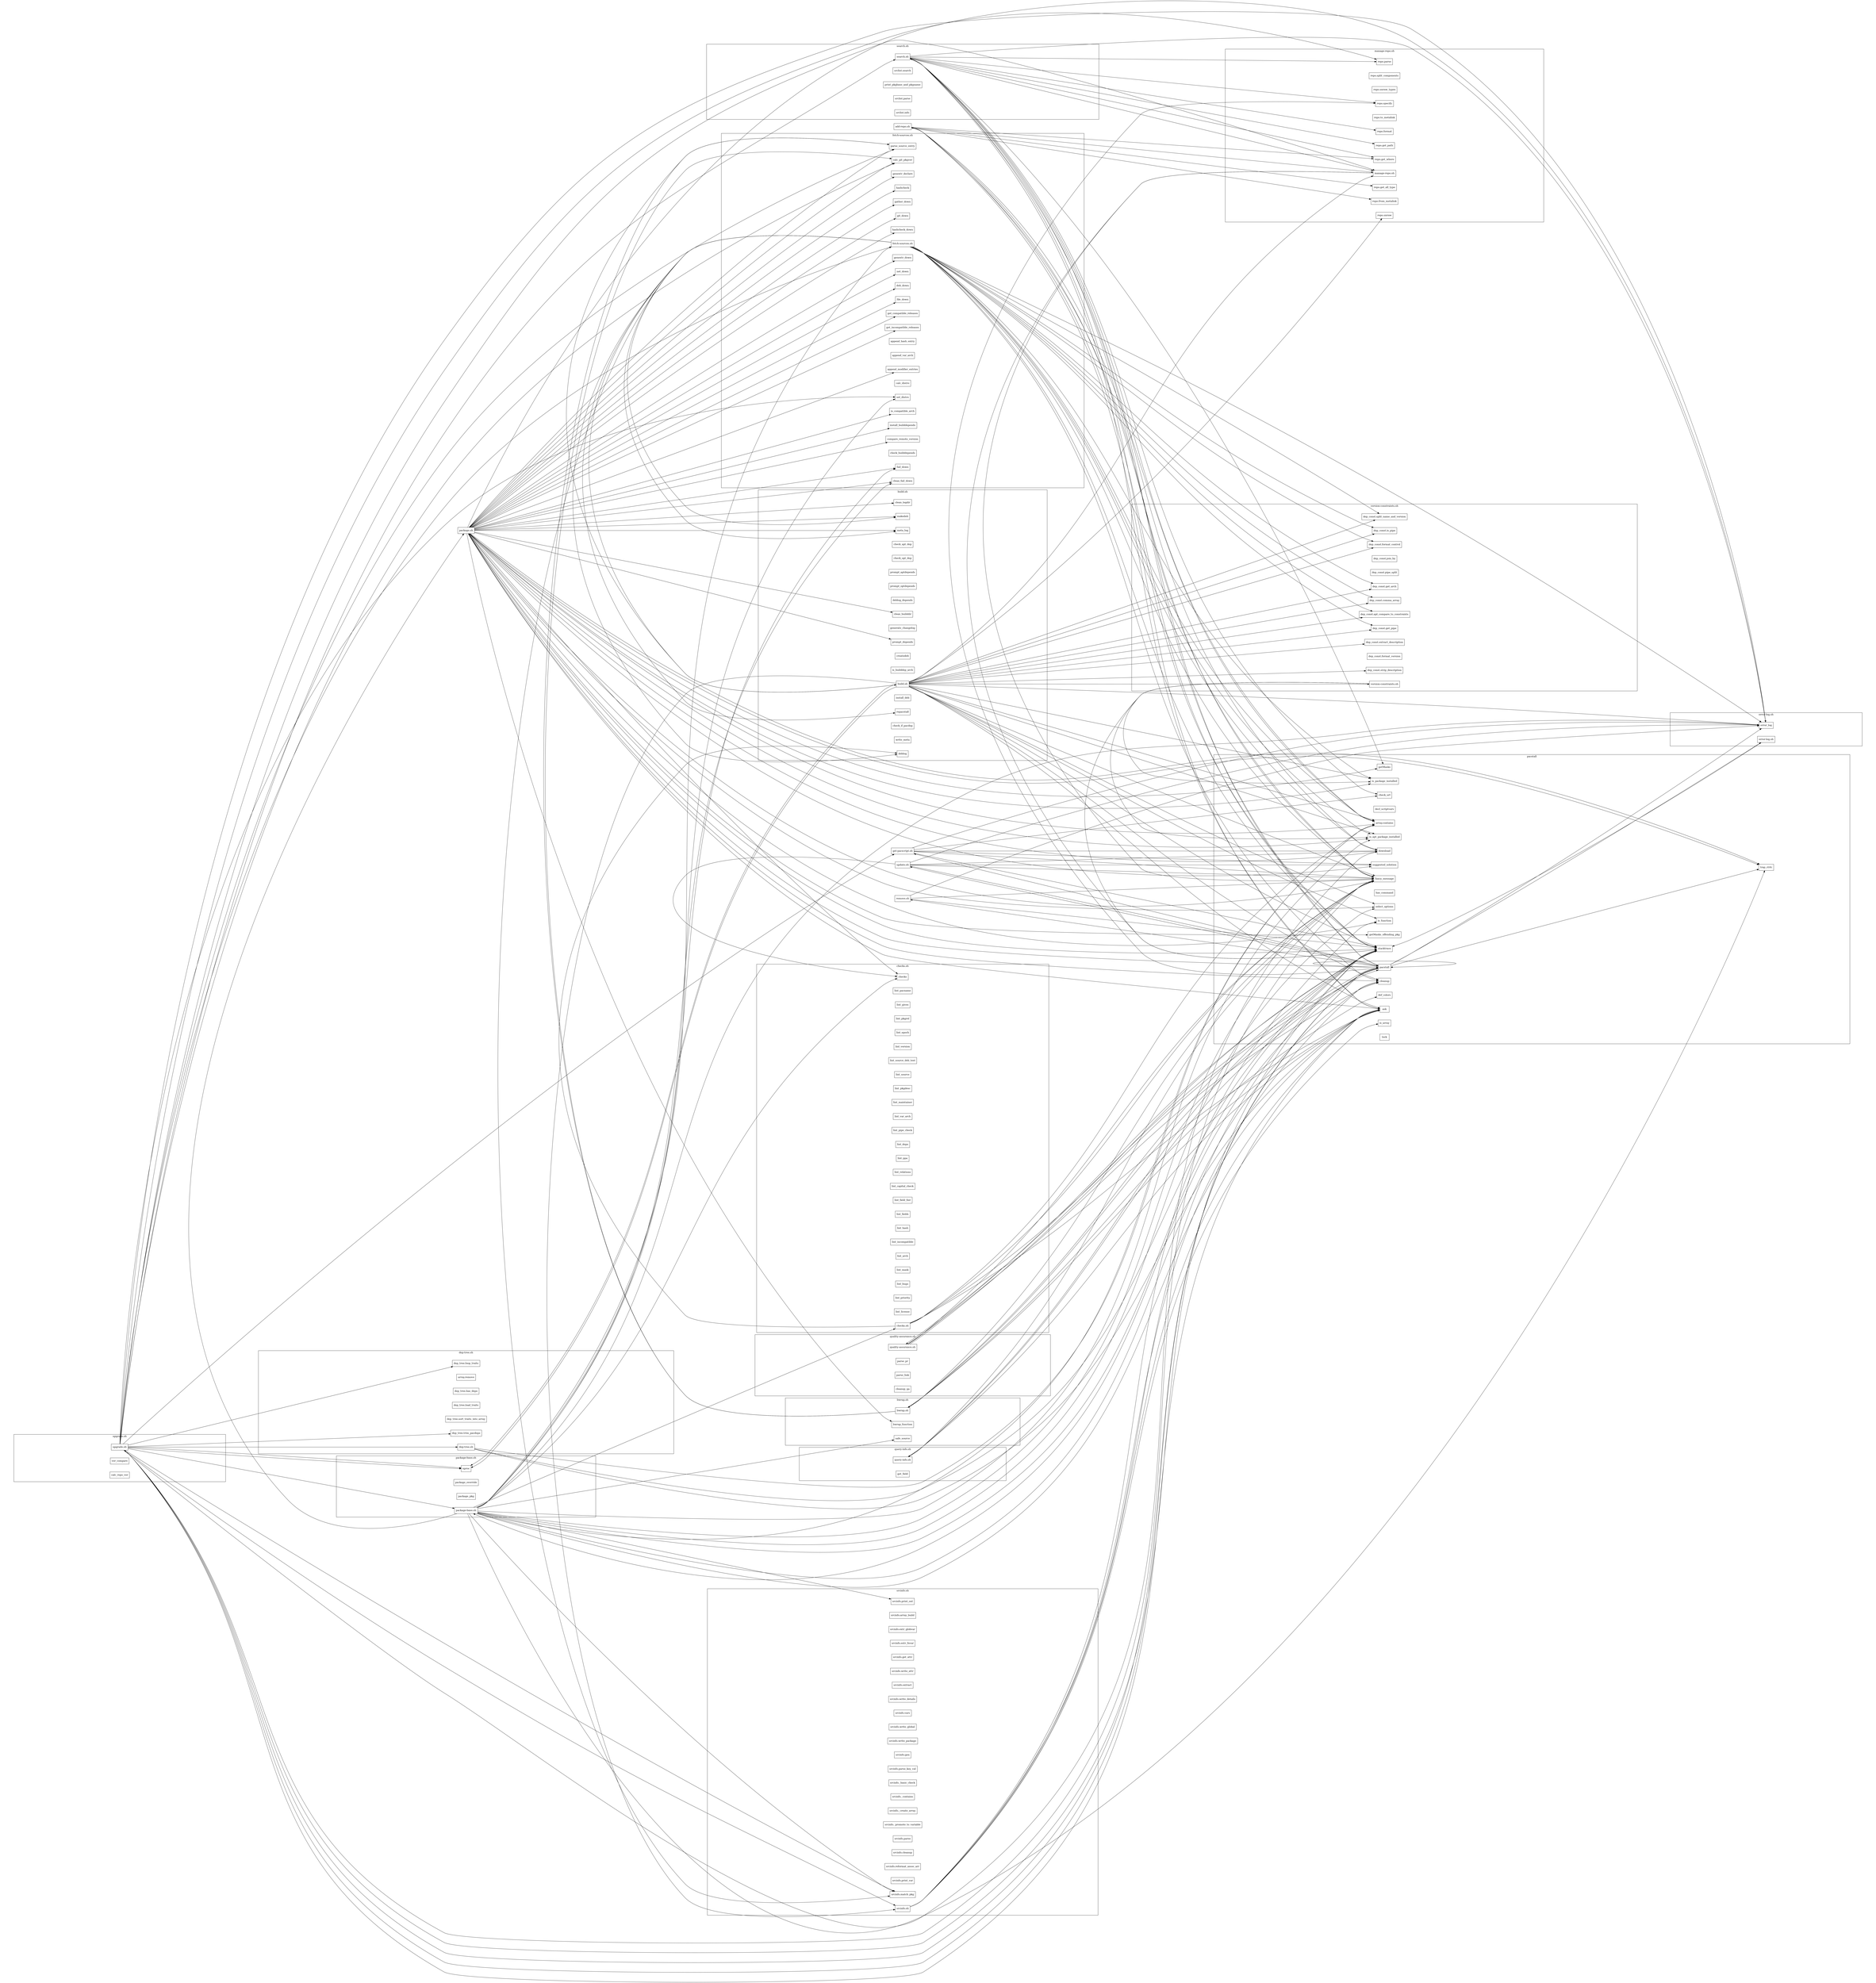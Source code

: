 digraph FunctionCalls {
rankdir=LR;
node [shape=box];
size="150,150!";
ratio=fill;

    subgraph cluster_fetchsources {
        label = "fetch-sources.sh";
        "fetch-sources.sh";         "parse_source_entry";        "calc_git_pkgver";        "genextr_declare";        "clean_fail_down";        "hashcheck";        "fail_down";        "gather_down";        "git_down";        "net_down";        "hashcheck_down";        "genextr_down";        "deb_down";        "file_down";        "append_hash_entry";        "append_var_arch";        "append_modifier_entries";        "calc_distro";        "set_distro";        "get_compatible_releases";        "get_incompatible_releases";        "is_compatible_arch";        "check_builddepends";        "install_builddepends";        "compare_remote_version";    }

    subgraph cluster_upgrade {
        label = "upgrade.sh";
        "upgrade.sh";         "ver_compare";        "calc_repo_ver";    }

    subgraph cluster_versionconstraints {
        label = "version-constraints.sh";
        "version-constraints.sh";         "dep_const.apt_compare_to_constraints";        "dep_const.get_arch";        "dep_const.join_by";        "dep_const.pipe_split";        "dep_const.comma_array";        "dep_const.split_name_and_version";        "dep_const.get_pipe";        "dep_const.strip_description";        "dep_const.extract_description";        "dep_const.format_version";        "dep_const.is_pipe";        "dep_const.format_control";    }

    subgraph cluster_managerepo {
        label = "manage-repo.sh";
        "manage-repo.sh";         "repo.split_components";        "repo.unraw_types";        "repo.unraw";        "repo.to_metalink";        "repo.from_metalink";        "repo.get_where";        "repo.get_all_type";        "repo.get_path";        "repo.specify";        "repo.parse";        "repo.format";    }

    subgraph cluster_pacstall {
        label = "pacstall";
        "pacstall";         "def_colors";        "fancy_message";        "decl_scriptvars";        "cleanup";        "stacktrace";        "ask";        "suggested_solution";        "check_url";        "has_command";        "download";        "select_options";        "is_package_installed";        "is_apt_package_installed";        "is_array";        "is_function";        "array.contains";        "getMasks";        "getMasks_offending_pkg";        "lock";        "trap_ctrlc";    }

    subgraph cluster_search {
        label = "search.sh";
        "search.sh";         "srclist.search";        "print_pkgbase_and_pkgname";        "srclist.parse";        "srclist.info";    }

    subgraph cluster_deptree {
        label = "dep-tree.sh";
        "dep-tree.sh";         "array.remove";        "dep_tree.has_deps";        "dep_tree.load_traits";        "dep_tree.sort_traits_into_array";        "dep_tree.loop_traits";        "dep_tree.trim_pacdeps";    }

    subgraph cluster_packagebase {
        label = "package-base.sh";
        "package-base.sh";         "trap_ctrlc";        "package_override";        "package_pkg";        "nproc";        "nproc";    }

    subgraph cluster_build {
        label = "build.sh";
        "build.sh";         "deblog";        "clean_builddir";        "check_apt_dep";        "check_opt_dep";        "prompt_aptdepends";        "prompt_optdepends";        "deblog_depends";        "prompt_depends";        "generate_changelog";        "clean_logdir";        "createdeb";        "is_builddep_arch";        "makedeb";        "install_deb";        "repacstall";        "check_if_pacdep";        "write_meta";        "meta_log";    }

    subgraph cluster_qualityassurance {
        label = "quality-assurance.sh";
        "quality-assurance.sh";         "parse_pr";        "parse_link";        "cleanup_qa";    }

    subgraph cluster_errorlog {
        label = "error-log.sh";
        "error-log.sh";         "error_log";    }

    subgraph cluster_checks {
        label = "checks.sh";
        "checks.sh";         "lint_pacname";        "lint_gives";        "lint_pkgrel";        "lint_epoch";        "lint_version";        "lint_source_deb_test";        "lint_source";        "lint_pkgdesc";        "lint_maintainer";        "lint_var_arch";        "lint_pipe_check";        "lint_deps";        "lint_ppa";        "lint_relations";        "lint_capital_check";        "lint_field_fmt";        "lint_fields";        "lint_hash";        "lint_incompatible";        "lint_arch";        "lint_mask";        "lint_bugs";        "lint_priority";        "lint_license";        "checks";    }

    subgraph cluster_bwrap {
        label = "bwrap.sh";
        "bwrap.sh";         "safe_source";        "bwrap_function";    }

    subgraph cluster_srcinfo {
        label = "srcinfo.sh";
        "srcinfo.sh";         "srcinfo.array_build";        "srcinfo.extr_globvar";        "srcinfo.extr_fnvar";        "srcinfo.get_attr";        "srcinfo.write_attr";        "srcinfo.extract";        "srcinfo.write_details";        "srcinfo.vars";        "srcinfo.write_global";        "srcinfo.write_package";        "srcinfo.gen";        "srcinfo.parse_key_val";        "srcinfo._basic_check";        "srcinfo._contains";        "srcinfo._create_array";        "srcinfo._promote_to_variable";        "srcinfo.parse";        "srcinfo.cleanup";        "srcinfo.reformat_assoc_arr";        "srcinfo.print_var";        "srcinfo.match_pkg";        "srcinfo.print_out";    }

    subgraph cluster_queryinfo {
        label = "query-info.sh";
        "query-info.sh";         "get_field";    }

    "bwrap.sh" -> "def_colors";
    "add-repo.sh" -> "fancy_message";
    "build.sh" -> "fancy_message";
    "bwrap.sh" -> "fancy_message";
    "checks.sh" -> "fancy_message";
    "fetch-sources.sh" -> "fancy_message";
    "get-pacscript.sh" -> "fancy_message";
    "manage-repo.sh" -> "fancy_message";
    "package-base.sh" -> "fancy_message";
    "package.sh" -> "fancy_message";
    "quality-assurance.sh" -> "fancy_message";
    "query-info.sh" -> "fancy_message";
    "remove.sh" -> "fancy_message";
    "search.sh" -> "fancy_message";
    "update.sh" -> "fancy_message";
    "upgrade.sh" -> "fancy_message";
    "build.sh" -> "cleanup";
    "fetch-sources.sh" -> "cleanup";
    "package-base.sh" -> "cleanup";
    "package.sh" -> "cleanup";
    "quality-assurance.sh" -> "cleanup";
    "srcinfo.sh" -> "cleanup";
    "add-repo.sh" -> "stacktrace";
    "build.sh" -> "stacktrace";
    "bwrap.sh" -> "stacktrace";
    "checks.sh" -> "stacktrace";
    "dep-tree.sh" -> "stacktrace";
    "error-log.sh" -> "stacktrace";
    "fetch-sources.sh" -> "stacktrace";
    "get-pacscript.sh" -> "stacktrace";
    "manage-repo.sh" -> "stacktrace";
    "package-base.sh" -> "stacktrace";
    "package.sh" -> "stacktrace";
    "quality-assurance.sh" -> "stacktrace";
    "query-info.sh" -> "stacktrace";
    "remove.sh" -> "stacktrace";
    "search.sh" -> "stacktrace";
    "srcinfo.sh" -> "stacktrace";
    "upgrade.sh" -> "stacktrace";
    "version-constraints.sh" -> "stacktrace";
    "add-repo.sh" -> "ask";
    "build.sh" -> "ask";
    "bwrap.sh" -> "ask";
    "checks.sh" -> "ask";
    "dep-tree.sh" -> "ask";
    "package-base.sh" -> "ask";
    "package.sh" -> "ask";
    "query-info.sh" -> "ask";
    "search.sh" -> "ask";
    "srcinfo.sh" -> "ask";
    "upgrade.sh" -> "ask";
    "get-pacscript.sh" -> "suggested_solution";
    "package.sh" -> "suggested_solution";
    "update.sh" -> "suggested_solution";
    "get-pacscript.sh" -> "check_url";
    "search.sh" -> "check_url";
    "fetch-sources.sh" -> "download";
    "get-pacscript.sh" -> "download";
    "package.sh" -> "download";
    "search.sh" -> "download";
    "update.sh" -> "download";
    "upgrade.sh" -> "download";
    "build.sh" -> "select_options";
    "package-base.sh" -> "select_options";
    "package.sh" -> "select_options";
    "build.sh" -> "is_package_installed";
    "fetch-sources.sh" -> "is_package_installed";
    "package.sh" -> "is_package_installed";
    "version-constraints.sh" -> "is_package_installed";
    "build.sh" -> "is_apt_package_installed";
    "fetch-sources.sh" -> "is_apt_package_installed";
    "package-base.sh" -> "is_apt_package_installed";
    "package.sh" -> "is_apt_package_installed";
    "version-constraints.sh" -> "is_apt_package_installed";
    "srcinfo.sh" -> "is_array";
    "build.sh" -> "is_function";
    "package.sh" -> "is_function";
    "srcinfo.sh" -> "is_function";
    "add-repo.sh" -> "array.contains";
    "build.sh" -> "array.contains";
    "checks.sh" -> "array.contains";
    "dep-tree.sh" -> "array.contains";
    "fetch-sources.sh" -> "array.contains";
    "package-base.sh" -> "array.contains";
    "package.sh" -> "array.contains";
    "search.sh" -> "array.contains";
    "package.sh" -> "getMasks";
    "search.sh" -> "getMasks";
    "package.sh" -> "getMasks_offending_pkg";
    "package-base.sh" -> "trap_ctrlc";
    "package.sh" -> "trap_ctrlc";
    "checks.sh" -> "deblog";
    "fetch-sources.sh" -> "deblog";
    "package.sh" -> "clean_builddir";
    "package.sh" -> "prompt_depends";
    "package.sh" -> "clean_logdir";
    "fetch-sources.sh" -> "makedeb";
    "package.sh" -> "makedeb";
    "fetch-sources.sh" -> "repacstall";
    "fetch-sources.sh" -> "meta_log";
    "package.sh" -> "meta_log";
    "package-base.sh" -> "safe_source";
    "package.sh" -> "bwrap_function";
    "package-base.sh" -> "checks";
    "package.sh" -> "checks";
    "update.sh" -> "checks";
    "upgrade.sh" -> "dep_tree.loop_traits";
    "upgrade.sh" -> "dep_tree.trim_pacdeps";
    "pacstall" -> "error_log";
    "build.sh" -> "error_log";
    "fetch-sources.sh" -> "error_log";
    "get-pacscript.sh" -> "error_log";
    "package-base.sh" -> "error_log";
    "package.sh" -> "error_log";
    "remove.sh" -> "error_log";
    "search.sh" -> "error_log";
    "update.sh" -> "error_log";
    "upgrade.sh" -> "error_log";
    "build.sh" -> "parse_source_entry";
    "bwrap.sh" -> "parse_source_entry";
    "package.sh" -> "parse_source_entry";
    "upgrade.sh" -> "parse_source_entry";
    "bwrap.sh" -> "calc_git_pkgver";
    "package.sh" -> "calc_git_pkgver";
    "upgrade.sh" -> "calc_git_pkgver";
    "package.sh" -> "genextr_declare";
    "package-base.sh" -> "clean_fail_down";
    "package.sh" -> "clean_fail_down";
    "package.sh" -> "hashcheck";
    "package-base.sh" -> "fail_down";
    "package.sh" -> "fail_down";
    "package.sh" -> "gather_down";
    "package.sh" -> "git_down";
    "package.sh" -> "net_down";
    "package.sh" -> "hashcheck_down";
    "package.sh" -> "genextr_down";
    "package.sh" -> "deb_down";
    "package.sh" -> "file_down";
    "package.sh" -> "append_modifier_entries";
    "package-base.sh" -> "set_distro";
    "upgrade.sh" -> "set_distro";
    "package.sh" -> "get_compatible_releases";
    "package.sh" -> "get_incompatible_releases";
    "package.sh" -> "is_compatible_arch";
    "package.sh" -> "install_builddepends";
    "package.sh" -> "compare_remote_version";
    "build.sh" -> "repo.unraw";
    "add-repo.sh" -> "repo.from_metalink";
    "add-repo.sh" -> "repo.get_where";
    "search.sh" -> "repo.get_where";
    "add-repo.sh" -> "repo.get_all_type";
    "search.sh" -> "repo.get_path";
    "pacstall" -> "repo.specify";
    "search.sh" -> "repo.specify";
    "search.sh" -> "repo.parse";
    "upgrade.sh" -> "repo.parse";
    "search.sh" -> "repo.format";
    "pacstall" -> "trap_ctrlc";
    "package.sh" -> "trap_ctrlc";
    "build.sh" -> "nproc";
    "upgrade.sh" -> "nproc";
    "build.sh" -> "nproc";
    "upgrade.sh" -> "nproc";
    "fetch-sources.sh" -> "srcinfo.match_pkg";
    "package-base.sh" -> "srcinfo.match_pkg";
    "upgrade.sh" -> "srcinfo.match_pkg";
    "package-base.sh" -> "srcinfo.print_out";
    "build.sh" -> "dep_const.apt_compare_to_constraints";
    "fetch-sources.sh" -> "dep_const.apt_compare_to_constraints";
    "build.sh" -> "dep_const.get_arch";
    "fetch-sources.sh" -> "dep_const.get_arch";
    "build.sh" -> "dep_const.comma_array";
    "fetch-sources.sh" -> "dep_const.comma_array";
    "build.sh" -> "dep_const.split_name_and_version";
    "fetch-sources.sh" -> "dep_const.split_name_and_version";
    "build.sh" -> "dep_const.get_pipe";
    "fetch-sources.sh" -> "dep_const.get_pipe";
    "build.sh" -> "dep_const.strip_description";
    "build.sh" -> "dep_const.extract_description";
    "build.sh" -> "dep_const.is_pipe";
    "fetch-sources.sh" -> "dep_const.is_pipe";
    "build.sh" -> "dep_const.format_control";
    "fetch-sources.sh" -> "dep_const.format_control";
    pacstall -> "error-log.sh";
    pacstall -> "bwrap.sh";
    pacstall -> "search.sh";
    pacstall -> "get-pacscript.sh";
    pacstall -> "package-base.sh";
    pacstall -> "remove.sh";
    pacstall -> "add-repo.sh";
    pacstall -> "update.sh";
    pacstall -> "upgrade.sh";
    pacstall -> "query-info.sh";
    pacstall -> "quality-assurance.sh";

    // add-repo.sh dependencies
    "add-repo.sh" -> "manage-repo.sh";

    // build.sh dependencies
    "build.sh" -> "version-constraints.sh";
    "build.sh" -> "srcinfo.sh";
    "build.sh" -> "manage-repo.sh";

    // fetch-sources.sh dependencies
    "fetch-sources.sh" -> "build.sh";

    // package-base.sh dependencies
    "package-base.sh" -> "checks.sh";
    "package-base.sh" -> "fetch-sources.sh";
    "package-base.sh" -> "package.sh";

    // search.sh dependencies
    "search.sh" -> "manage-repo.sh";

    // upgrade.sh dependencies
    "upgrade.sh" -> "dep-tree.sh";
    "upgrade.sh" -> "fetch-sources.sh";
    "upgrade.sh" -> "srcinfo.sh";
    "upgrade.sh" -> "manage-repo.sh";
    "upgrade.sh" -> "search.sh";
    "upgrade.sh" -> "get-pacscript.sh";
    "upgrade.sh" -> "package-base.sh";

    // recursive calls
    "package.sh" -> pacstall;
    "quality-assurance.sh" -> pacstall;
    "update.sh" -> pacstall;
    "upgrade.sh" -> pacstall;
    pacstall -> pacstall;
}
